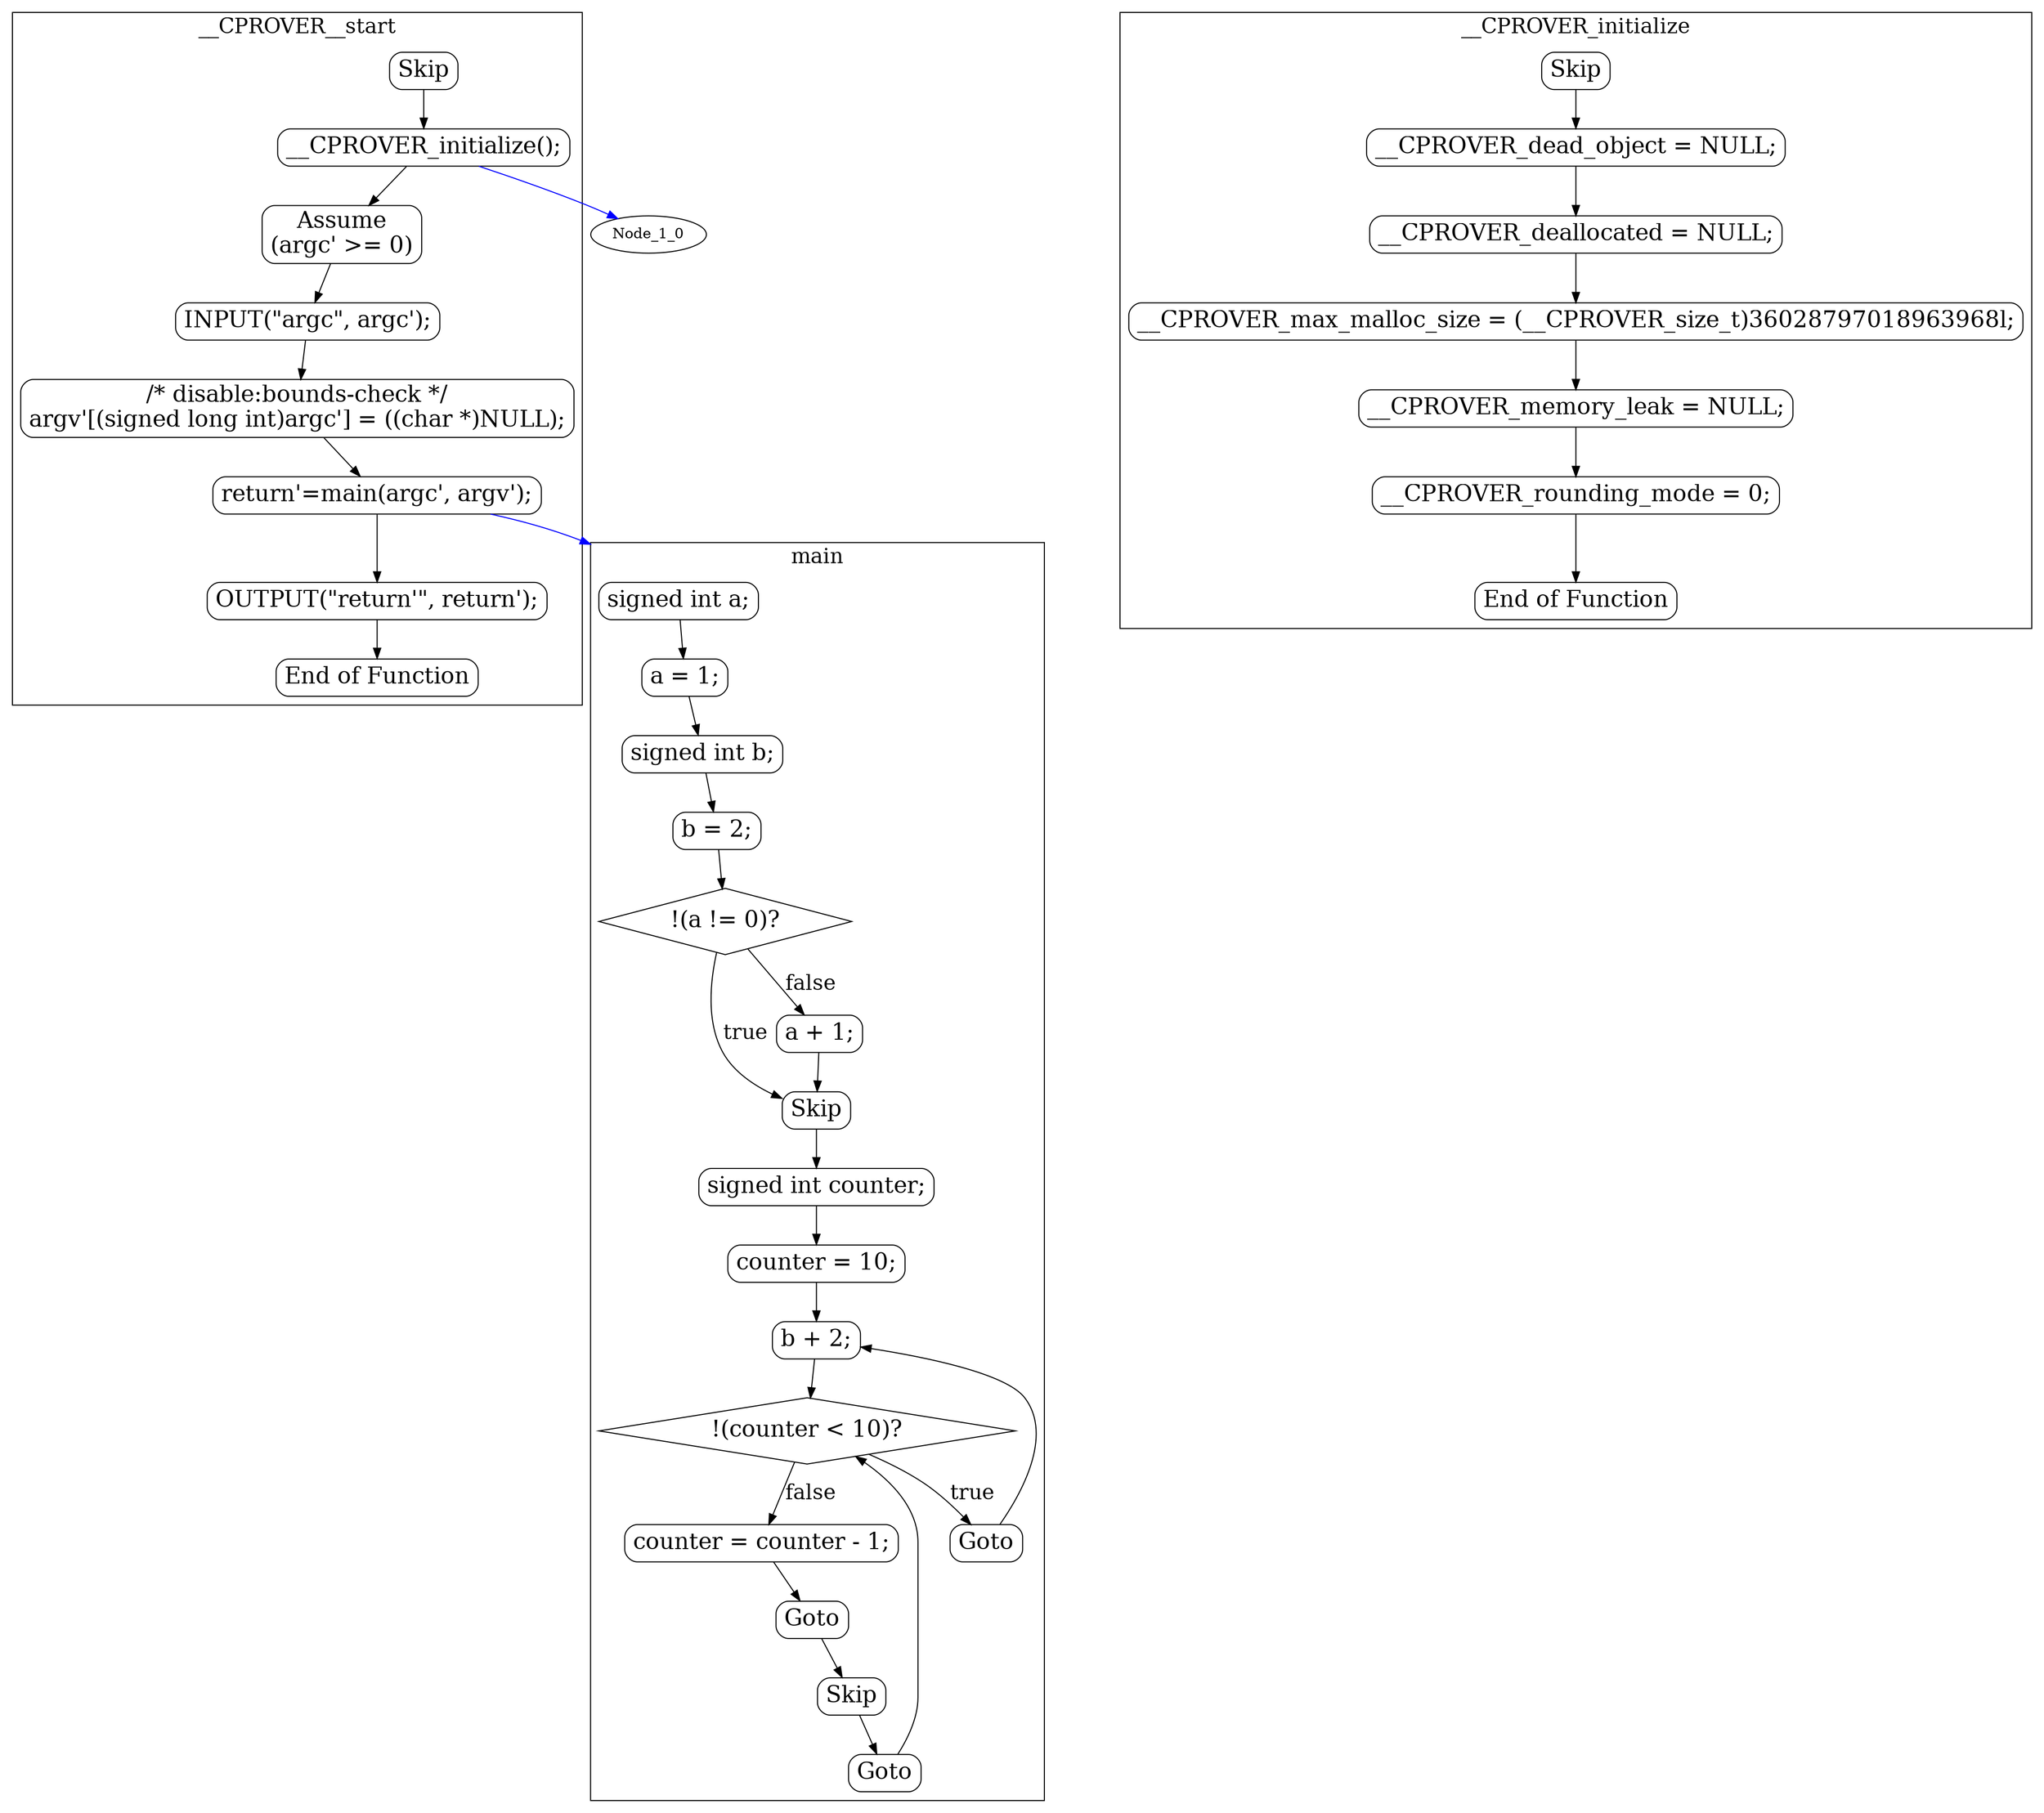 digraph G {
color=black;orientation=portrait;fontsize=20;compound=true;size="30,40";ratio=compress;
subgraph "cluster_main" {
label="main";
Node_0_0 [shape=Mrecord,fontsize=22,label="signed int a;"];
Node_0_0 -> Node_0_1 ;
Node_0_1 [shape=Mrecord,fontsize=22,label="a = 1;"];
Node_0_1 -> Node_0_2 ;
Node_0_2 [shape=Mrecord,fontsize=22,label="signed int b;"];
Node_0_2 -> Node_0_3 ;
Node_0_3 [shape=Mrecord,fontsize=22,label="b = 2;"];
Node_0_3 -> Node_0_4 ;
Node_0_4 [shape=diamond,fontsize=22,label="!(a != 0)?"];
Node_0_4 -> Node_0_6 [fontsize=20,label="true"];
Node_0_4 -> Node_0_5 [fontsize=20,label="false"];
Node_0_6 [shape=Mrecord,fontsize=22,label="Skip"];
Node_0_6 -> Node_0_7 ;
Node_0_5 [shape=Mrecord,fontsize=22,label="a + 1;"];
Node_0_5 -> Node_0_6 ;
Node_0_7 [shape=Mrecord,fontsize=22,label="signed int counter;"];
Node_0_7 -> Node_0_8 ;
Node_0_8 [shape=Mrecord,fontsize=22,label="counter = 10;"];
Node_0_8 -> Node_0_9 ;
Node_0_9 [shape=Mrecord,fontsize=22,label="b + 2;"];
Node_0_9 -> Node_0_10 ;
Node_0_10 [shape=diamond,fontsize=22,label="!(counter \< 10)?"];
Node_0_10 -> Node_0_13 [fontsize=20,label="true"];
Node_0_10 -> Node_0_11 [fontsize=20,label="false"];
Node_0_13 [shape=Mrecord,fontsize=22,label="Goto"];
Node_0_13 -> Node_0_9 ;
Node_0_11 [shape=Mrecord,fontsize=22,label="counter = counter - 1;"];
Node_0_11 -> Node_0_12 ;
Node_0_12 [shape=Mrecord,fontsize=22,label="Goto"];
Node_0_12 -> Node_0_14 ;
Node_0_14 [shape=Mrecord,fontsize=22,label="Skip"];
Node_0_14 -> Node_0_15 ;
Node_0_15 [shape=Mrecord,fontsize=22,label="Goto"];
Node_0_15 -> Node_0_10 ;
}
subgraph "cluster___CPROVER_initialize" {
label="__CPROVER_initialize";
Node_1_22 [shape=Mrecord,fontsize=22,label="Skip"];
Node_1_22 -> Node_1_23 ;
Node_1_23 [shape=Mrecord,fontsize=22,label="__CPROVER_dead_object = NULL;"];
Node_1_23 -> Node_1_24 ;
Node_1_24 [shape=Mrecord,fontsize=22,label="__CPROVER_deallocated = NULL;"];
Node_1_24 -> Node_1_25 ;
Node_1_25 [shape=Mrecord,fontsize=22,label="__CPROVER_max_malloc_size = (__CPROVER_size_t)36028797018963968l;"];
Node_1_25 -> Node_1_26 ;
Node_1_26 [shape=Mrecord,fontsize=22,label="__CPROVER_memory_leak = NULL;"];
Node_1_26 -> Node_1_27 ;
Node_1_27 [shape=Mrecord,fontsize=22,label="__CPROVER_rounding_mode = 0;"];
Node_1_27 -> Node_1_28 ;
Node_1_28 [shape=Mrecord,fontsize=22,label="End of Function"];
}
subgraph "cluster___CPROVER__start" {
label="__CPROVER__start";
Node_2_29 [shape=Mrecord,fontsize=22,label="Skip"];
Node_2_29 -> Node_2_30 ;
Node_2_30 [shape=Mrecord,fontsize=22,label="__CPROVER_initialize();"];
Node_2_30 -> Node_2_31 ;
Node_2_31 [shape=Mrecord,fontsize=22,label="Assume\n(argc' \>= 0)"];
Node_2_31 -> Node_2_32 ;
Node_2_32 [shape=Mrecord,fontsize=22,label="INPUT(\"argc\", argc');"];
Node_2_32 -> Node_2_33 ;
Node_2_33 [shape=Mrecord,fontsize=22,label="/* disable:bounds-check */\nargv'[(signed long int)argc'] = ((char *)NULL);"];
Node_2_33 -> Node_2_34 ;
Node_2_34 [shape=Mrecord,fontsize=22,label="return'=main(argc', argv');"];
Node_2_34 -> Node_2_35 ;
Node_2_35 [shape=Mrecord,fontsize=22,label="OUTPUT(\"return'\", return');"];
Node_2_35 -> Node_2_36 ;
Node_2_36 [shape=Mrecord,fontsize=22,label="End of Function"];
}
Node_2_30 -> Node_1_0 [lhead="cluster___CPROVER_initialize",color=blue];
Node_2_34 -> Node_0_0 [lhead="cluster_main",color=blue];
}

